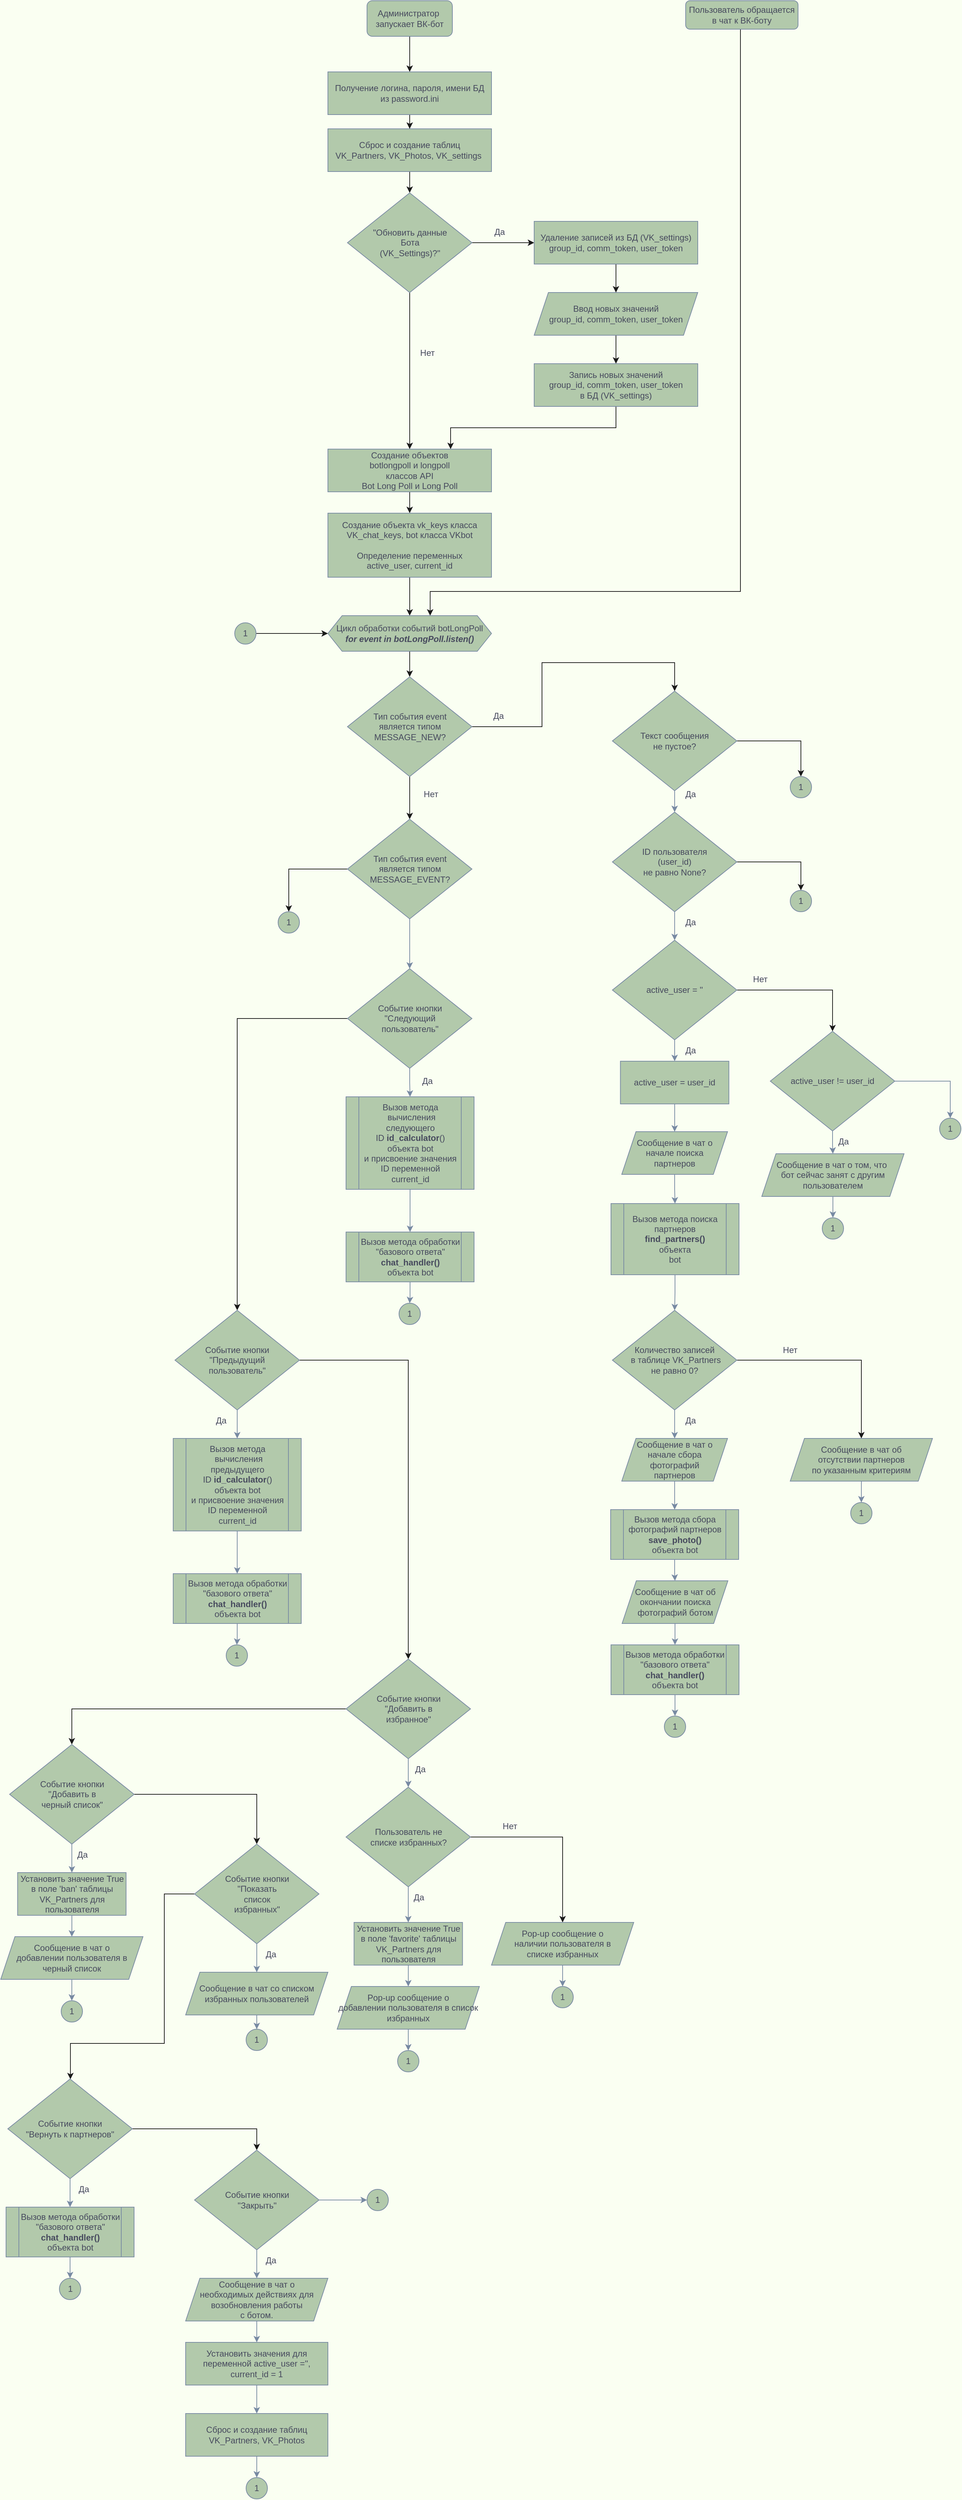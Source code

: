<mxfile version="23.1.5" type="device">
  <diagram name="Page-1" id="edf60f1a-56cd-e834-aa8a-f176f3a09ee4">
    <mxGraphModel dx="1548" dy="902" grid="1" gridSize="10" guides="1" tooltips="1" connect="1" arrows="1" fold="1" page="1" pageScale="1" pageWidth="3300" pageHeight="4681" background="#FAFFF2" math="0" shadow="0">
      <root>
        <mxCell id="0" />
        <mxCell id="1" parent="0" />
        <mxCell id="x2S73g5yesNQVRiMZv8--12" style="edgeStyle=orthogonalEdgeStyle;rounded=0;orthogonalLoop=1;jettySize=auto;html=1;entryX=0.5;entryY=0;entryDx=0;entryDy=0;labelBackgroundColor=none;strokeColor=#1A1A1A;fontColor=default;" parent="1" source="x2S73g5yesNQVRiMZv8--1" target="x2S73g5yesNQVRiMZv8--2" edge="1">
          <mxGeometry relative="1" as="geometry" />
        </mxCell>
        <mxCell id="x2S73g5yesNQVRiMZv8--1" value="Администратор&amp;nbsp;&lt;br&gt;запускает ВК-бот" style="rounded=1;whiteSpace=wrap;html=1;labelBackgroundColor=none;fillColor=#B2C9AB;strokeColor=#788AA3;fontColor=#46495D;" parent="1" vertex="1">
          <mxGeometry x="565" y="460" width="120" height="50" as="geometry" />
        </mxCell>
        <mxCell id="x2S73g5yesNQVRiMZv8--11" style="edgeStyle=orthogonalEdgeStyle;rounded=0;orthogonalLoop=1;jettySize=auto;html=1;exitX=0.5;exitY=1;exitDx=0;exitDy=0;labelBackgroundColor=none;strokeColor=#1A1A1A;fontColor=default;" parent="1" source="x2S73g5yesNQVRiMZv8--2" target="x2S73g5yesNQVRiMZv8--3" edge="1">
          <mxGeometry relative="1" as="geometry" />
        </mxCell>
        <mxCell id="x2S73g5yesNQVRiMZv8--2" value="Получение логина, пароля, имени БД&lt;br&gt;из password.ini" style="rounded=0;whiteSpace=wrap;html=1;labelBackgroundColor=none;fillColor=#B2C9AB;strokeColor=#788AA3;fontColor=#46495D;" parent="1" vertex="1">
          <mxGeometry x="510" y="560" width="230" height="60" as="geometry" />
        </mxCell>
        <mxCell id="x2S73g5yesNQVRiMZv8--10" style="edgeStyle=orthogonalEdgeStyle;rounded=0;orthogonalLoop=1;jettySize=auto;html=1;exitX=0.5;exitY=1;exitDx=0;exitDy=0;entryX=0.5;entryY=0;entryDx=0;entryDy=0;labelBackgroundColor=none;strokeColor=#1A1A1A;fontColor=default;" parent="1" source="x2S73g5yesNQVRiMZv8--3" target="x2S73g5yesNQVRiMZv8--6" edge="1">
          <mxGeometry relative="1" as="geometry" />
        </mxCell>
        <mxCell id="x2S73g5yesNQVRiMZv8--3" value="Сброс и создание таблиц &lt;br&gt;VK_Partners, VK_Photos, VK_settings&amp;nbsp;" style="rounded=0;whiteSpace=wrap;html=1;labelBackgroundColor=none;fillColor=#B2C9AB;strokeColor=#788AA3;fontColor=#46495D;" parent="1" vertex="1">
          <mxGeometry x="510" y="640" width="230" height="60" as="geometry" />
        </mxCell>
        <mxCell id="x2S73g5yesNQVRiMZv8--15" style="edgeStyle=orthogonalEdgeStyle;rounded=0;orthogonalLoop=1;jettySize=auto;html=1;entryX=0.5;entryY=0;entryDx=0;entryDy=0;labelBackgroundColor=none;strokeColor=#1A1A1A;fontColor=default;" parent="1" source="x2S73g5yesNQVRiMZv8--5" target="x2S73g5yesNQVRiMZv8--8" edge="1">
          <mxGeometry relative="1" as="geometry" />
        </mxCell>
        <mxCell id="x2S73g5yesNQVRiMZv8--5" value="Ввод новых значений&lt;br&gt;group_id, comm_token, user_token" style="shape=parallelogram;perimeter=parallelogramPerimeter;whiteSpace=wrap;html=1;fixedSize=1;labelBackgroundColor=none;fillColor=#B2C9AB;strokeColor=#788AA3;fontColor=#46495D;" parent="1" vertex="1">
          <mxGeometry x="800" y="870" width="230" height="60" as="geometry" />
        </mxCell>
        <mxCell id="x2S73g5yesNQVRiMZv8--9" style="edgeStyle=orthogonalEdgeStyle;rounded=0;orthogonalLoop=1;jettySize=auto;html=1;exitX=1;exitY=0.5;exitDx=0;exitDy=0;labelBackgroundColor=none;strokeColor=#1A1A1A;fontColor=default;" parent="1" source="x2S73g5yesNQVRiMZv8--6" target="x2S73g5yesNQVRiMZv8--7" edge="1">
          <mxGeometry relative="1" as="geometry" />
        </mxCell>
        <mxCell id="x2S73g5yesNQVRiMZv8--18" style="edgeStyle=orthogonalEdgeStyle;rounded=0;orthogonalLoop=1;jettySize=auto;html=1;exitX=0.5;exitY=1;exitDx=0;exitDy=0;entryX=0.5;entryY=0;entryDx=0;entryDy=0;labelBackgroundColor=none;strokeColor=#1A1A1A;fontColor=default;" parent="1" source="x2S73g5yesNQVRiMZv8--6" target="x2S73g5yesNQVRiMZv8--17" edge="1">
          <mxGeometry relative="1" as="geometry" />
        </mxCell>
        <mxCell id="x2S73g5yesNQVRiMZv8--6" value="&quot;Обновить данные &lt;br&gt;Бота&lt;br style=&quot;border-color: var(--border-color);&quot;&gt;(VK_Settings)?&quot;" style="rhombus;whiteSpace=wrap;html=1;labelBackgroundColor=none;fillColor=#B2C9AB;strokeColor=#788AA3;fontColor=#46495D;" parent="1" vertex="1">
          <mxGeometry x="537.5" y="730" width="175" height="140" as="geometry" />
        </mxCell>
        <mxCell id="x2S73g5yesNQVRiMZv8--14" value="" style="edgeStyle=orthogonalEdgeStyle;rounded=0;orthogonalLoop=1;jettySize=auto;html=1;labelBackgroundColor=none;strokeColor=#1A1A1A;fontColor=default;" parent="1" source="x2S73g5yesNQVRiMZv8--7" target="x2S73g5yesNQVRiMZv8--5" edge="1">
          <mxGeometry relative="1" as="geometry" />
        </mxCell>
        <mxCell id="x2S73g5yesNQVRiMZv8--7" value="Удаление записей из БД (VK_settings)&lt;br&gt;group_id, comm_token, user_token" style="rounded=0;whiteSpace=wrap;html=1;labelBackgroundColor=none;fillColor=#B2C9AB;strokeColor=#788AA3;fontColor=#46495D;" parent="1" vertex="1">
          <mxGeometry x="800" y="770" width="230" height="60" as="geometry" />
        </mxCell>
        <mxCell id="x2S73g5yesNQVRiMZv8--19" style="edgeStyle=orthogonalEdgeStyle;rounded=0;orthogonalLoop=1;jettySize=auto;html=1;exitX=0.5;exitY=1;exitDx=0;exitDy=0;entryX=0.75;entryY=0;entryDx=0;entryDy=0;labelBackgroundColor=none;strokeColor=#1A1A1A;fontColor=default;" parent="1" source="x2S73g5yesNQVRiMZv8--8" target="x2S73g5yesNQVRiMZv8--17" edge="1">
          <mxGeometry relative="1" as="geometry" />
        </mxCell>
        <mxCell id="x2S73g5yesNQVRiMZv8--8" value="Запись новых значений&lt;br&gt;group_id, comm_token, user_token&lt;br&gt;в БД (VK_settings)" style="rounded=0;whiteSpace=wrap;html=1;labelBackgroundColor=none;fillColor=#B2C9AB;strokeColor=#788AA3;fontColor=#46495D;" parent="1" vertex="1">
          <mxGeometry x="800" y="970" width="230" height="60" as="geometry" />
        </mxCell>
        <mxCell id="x2S73g5yesNQVRiMZv8--21" style="edgeStyle=orthogonalEdgeStyle;rounded=0;orthogonalLoop=1;jettySize=auto;html=1;exitX=0.5;exitY=1;exitDx=0;exitDy=0;labelBackgroundColor=none;strokeColor=#1A1A1A;fontColor=default;" parent="1" source="x2S73g5yesNQVRiMZv8--17" target="x2S73g5yesNQVRiMZv8--20" edge="1">
          <mxGeometry relative="1" as="geometry" />
        </mxCell>
        <mxCell id="x2S73g5yesNQVRiMZv8--17" value="Создание объектов &lt;br&gt;botlongpoll и longpoll &lt;br&gt;классов API &lt;br&gt;Bot Long Poll и Long Poll" style="rounded=0;whiteSpace=wrap;html=1;labelBackgroundColor=none;fillColor=#B2C9AB;strokeColor=#788AA3;fontColor=#46495D;" parent="1" vertex="1">
          <mxGeometry x="510" y="1090" width="230" height="60" as="geometry" />
        </mxCell>
        <mxCell id="x2S73g5yesNQVRiMZv8--27" style="edgeStyle=orthogonalEdgeStyle;rounded=0;orthogonalLoop=1;jettySize=auto;html=1;entryX=0.5;entryY=0;entryDx=0;entryDy=0;labelBackgroundColor=none;strokeColor=#1A1A1A;fontColor=default;" parent="1" source="x2S73g5yesNQVRiMZv8--20" target="x2S73g5yesNQVRiMZv8--26" edge="1">
          <mxGeometry relative="1" as="geometry" />
        </mxCell>
        <mxCell id="x2S73g5yesNQVRiMZv8--20" value="Создание объекта vk_keys класса&lt;br&gt;VK_chat_keys, bot класса VKbot&lt;br&gt;&lt;br&gt;Определение переменных &lt;br&gt;active_user, current_id" style="rounded=0;whiteSpace=wrap;html=1;labelBackgroundColor=none;fillColor=#B2C9AB;strokeColor=#788AA3;fontColor=#46495D;" parent="1" vertex="1">
          <mxGeometry x="510" y="1180" width="230" height="90" as="geometry" />
        </mxCell>
        <mxCell id="x2S73g5yesNQVRiMZv8--30" style="edgeStyle=orthogonalEdgeStyle;rounded=0;orthogonalLoop=1;jettySize=auto;html=1;entryX=0.5;entryY=0;entryDx=0;entryDy=0;labelBackgroundColor=none;strokeColor=#1A1A1A;fontColor=default;" parent="1" source="x2S73g5yesNQVRiMZv8--26" target="x2S73g5yesNQVRiMZv8--29" edge="1">
          <mxGeometry relative="1" as="geometry" />
        </mxCell>
        <mxCell id="x2S73g5yesNQVRiMZv8--26" value="Цикл обработки событий botLongPoll&lt;br&gt;&lt;b&gt;&lt;i&gt;for event in botLongPoll.listen()&lt;/i&gt;&lt;/b&gt;" style="shape=hexagon;perimeter=hexagonPerimeter2;whiteSpace=wrap;html=1;fixedSize=1;labelBackgroundColor=none;fillColor=#B2C9AB;strokeColor=#788AA3;fontColor=#46495D;" parent="1" vertex="1">
          <mxGeometry x="510" y="1324" width="230" height="50" as="geometry" />
        </mxCell>
        <mxCell id="x2S73g5yesNQVRiMZv8--32" style="edgeStyle=orthogonalEdgeStyle;rounded=0;orthogonalLoop=1;jettySize=auto;html=1;entryX=0.5;entryY=0;entryDx=0;entryDy=0;labelBackgroundColor=none;strokeColor=#1A1A1A;fontColor=default;" parent="1" source="x2S73g5yesNQVRiMZv8--29" target="x2S73g5yesNQVRiMZv8--31" edge="1">
          <mxGeometry relative="1" as="geometry" />
        </mxCell>
        <mxCell id="x2S73g5yesNQVRiMZv8--34" style="edgeStyle=orthogonalEdgeStyle;rounded=0;orthogonalLoop=1;jettySize=auto;html=1;exitX=1;exitY=0.5;exitDx=0;exitDy=0;entryX=0.5;entryY=0;entryDx=0;entryDy=0;labelBackgroundColor=none;strokeColor=#1A1A1A;fontColor=default;" parent="1" source="x2S73g5yesNQVRiMZv8--29" target="x2S73g5yesNQVRiMZv8--33" edge="1">
          <mxGeometry relative="1" as="geometry">
            <Array as="points">
              <mxPoint x="811" y="1480" />
              <mxPoint x="811" y="1390" />
              <mxPoint x="998" y="1390" />
            </Array>
          </mxGeometry>
        </mxCell>
        <mxCell id="x2S73g5yesNQVRiMZv8--29" value="Тип события event &lt;br&gt;является типом MESSAGE_NEW?" style="rhombus;whiteSpace=wrap;html=1;labelBackgroundColor=none;fillColor=#B2C9AB;strokeColor=#788AA3;fontColor=#46495D;" parent="1" vertex="1">
          <mxGeometry x="537.5" y="1410" width="175" height="140" as="geometry" />
        </mxCell>
        <mxCell id="x2S73g5yesNQVRiMZv8--119" style="edgeStyle=orthogonalEdgeStyle;rounded=0;orthogonalLoop=1;jettySize=auto;html=1;entryX=0.5;entryY=0;entryDx=0;entryDy=0;labelBackgroundColor=none;strokeColor=#1A1A1A;fontColor=default;" parent="1" source="x2S73g5yesNQVRiMZv8--31" target="x2S73g5yesNQVRiMZv8--118" edge="1">
          <mxGeometry relative="1" as="geometry" />
        </mxCell>
        <mxCell id="x2S73g5yesNQVRiMZv8--121" style="edgeStyle=orthogonalEdgeStyle;rounded=0;orthogonalLoop=1;jettySize=auto;html=1;entryX=0.5;entryY=0;entryDx=0;entryDy=0;labelBackgroundColor=none;strokeColor=#788AA3;fontColor=default;" parent="1" source="x2S73g5yesNQVRiMZv8--31" target="x2S73g5yesNQVRiMZv8--120" edge="1">
          <mxGeometry relative="1" as="geometry" />
        </mxCell>
        <mxCell id="x2S73g5yesNQVRiMZv8--31" value="Тип события event&lt;br style=&quot;border-color: var(--border-color);&quot;&gt;является типом MESSAGE_EVENT?" style="rhombus;whiteSpace=wrap;html=1;labelBackgroundColor=none;fillColor=#B2C9AB;strokeColor=#788AA3;fontColor=#46495D;" parent="1" vertex="1">
          <mxGeometry x="537.5" y="1610" width="175" height="140" as="geometry" />
        </mxCell>
        <mxCell id="x2S73g5yesNQVRiMZv8--43" value="" style="edgeStyle=orthogonalEdgeStyle;rounded=0;orthogonalLoop=1;jettySize=auto;html=1;labelBackgroundColor=none;strokeColor=#788AA3;fontColor=default;" parent="1" source="x2S73g5yesNQVRiMZv8--33" target="x2S73g5yesNQVRiMZv8--41" edge="1">
          <mxGeometry relative="1" as="geometry" />
        </mxCell>
        <mxCell id="x2S73g5yesNQVRiMZv8--114" style="edgeStyle=orthogonalEdgeStyle;rounded=0;orthogonalLoop=1;jettySize=auto;html=1;entryX=0.5;entryY=0;entryDx=0;entryDy=0;labelBackgroundColor=none;strokeColor=#1A1A1A;fontColor=default;" parent="1" source="x2S73g5yesNQVRiMZv8--33" target="x2S73g5yesNQVRiMZv8--113" edge="1">
          <mxGeometry relative="1" as="geometry" />
        </mxCell>
        <mxCell id="x2S73g5yesNQVRiMZv8--33" value="Текст сообщения &lt;br&gt;не пустое?" style="rhombus;whiteSpace=wrap;html=1;labelBackgroundColor=none;fillColor=#B2C9AB;strokeColor=#788AA3;fontColor=#46495D;" parent="1" vertex="1">
          <mxGeometry x="910" y="1430" width="175" height="140" as="geometry" />
        </mxCell>
        <mxCell id="x2S73g5yesNQVRiMZv8--37" value="Да" style="text;html=1;align=center;verticalAlign=middle;whiteSpace=wrap;rounded=0;labelBackgroundColor=none;fontColor=#46495D;" parent="1" vertex="1">
          <mxGeometry x="720" y="1450" width="60" height="30" as="geometry" />
        </mxCell>
        <mxCell id="x2S73g5yesNQVRiMZv8--38" value="Нет" style="text;html=1;align=center;verticalAlign=middle;whiteSpace=wrap;rounded=0;labelBackgroundColor=none;fontColor=#46495D;" parent="1" vertex="1">
          <mxGeometry x="625" y="1560" width="60" height="30" as="geometry" />
        </mxCell>
        <mxCell id="x2S73g5yesNQVRiMZv8--40" value="Нет" style="text;html=1;align=center;verticalAlign=middle;whiteSpace=wrap;rounded=0;labelBackgroundColor=none;fontColor=#46495D;" parent="1" vertex="1">
          <mxGeometry x="620" y="940" width="60" height="30" as="geometry" />
        </mxCell>
        <mxCell id="x2S73g5yesNQVRiMZv8--45" style="edgeStyle=orthogonalEdgeStyle;rounded=0;orthogonalLoop=1;jettySize=auto;html=1;labelBackgroundColor=none;strokeColor=#788AA3;fontColor=default;" parent="1" source="x2S73g5yesNQVRiMZv8--41" target="x2S73g5yesNQVRiMZv8--44" edge="1">
          <mxGeometry relative="1" as="geometry" />
        </mxCell>
        <mxCell id="x2S73g5yesNQVRiMZv8--115" style="edgeStyle=orthogonalEdgeStyle;rounded=0;orthogonalLoop=1;jettySize=auto;html=1;entryX=0.5;entryY=0;entryDx=0;entryDy=0;labelBackgroundColor=none;strokeColor=#1A1A1A;fontColor=default;" parent="1" source="x2S73g5yesNQVRiMZv8--41" target="x2S73g5yesNQVRiMZv8--112" edge="1">
          <mxGeometry relative="1" as="geometry" />
        </mxCell>
        <mxCell id="x2S73g5yesNQVRiMZv8--41" value="ID пользователя &lt;br&gt;(user_id)&lt;br&gt;не равно None?" style="rhombus;whiteSpace=wrap;html=1;labelBackgroundColor=none;fillColor=#B2C9AB;strokeColor=#788AA3;fontColor=#46495D;" parent="1" vertex="1">
          <mxGeometry x="910" y="1600" width="175" height="140" as="geometry" />
        </mxCell>
        <mxCell id="x2S73g5yesNQVRiMZv8--51" value="" style="edgeStyle=orthogonalEdgeStyle;rounded=0;orthogonalLoop=1;jettySize=auto;html=1;labelBackgroundColor=none;strokeColor=#788AA3;fontColor=default;" parent="1" source="x2S73g5yesNQVRiMZv8--44" target="x2S73g5yesNQVRiMZv8--50" edge="1">
          <mxGeometry relative="1" as="geometry" />
        </mxCell>
        <mxCell id="x2S73g5yesNQVRiMZv8--102" style="edgeStyle=orthogonalEdgeStyle;rounded=0;orthogonalLoop=1;jettySize=auto;html=1;entryX=0.5;entryY=0;entryDx=0;entryDy=0;labelBackgroundColor=none;strokeColor=#1A1A1A;fontColor=default;" parent="1" source="x2S73g5yesNQVRiMZv8--44" target="x2S73g5yesNQVRiMZv8--100" edge="1">
          <mxGeometry relative="1" as="geometry" />
        </mxCell>
        <mxCell id="x2S73g5yesNQVRiMZv8--44" value="active_user = &#39;&#39;" style="rhombus;whiteSpace=wrap;html=1;labelBackgroundColor=none;fillColor=#B2C9AB;strokeColor=#788AA3;fontColor=#46495D;" parent="1" vertex="1">
          <mxGeometry x="910" y="1780" width="175" height="140" as="geometry" />
        </mxCell>
        <mxCell id="x2S73g5yesNQVRiMZv8--46" value="Да" style="text;html=1;align=center;verticalAlign=middle;whiteSpace=wrap;rounded=0;labelBackgroundColor=none;fontColor=#46495D;" parent="1" vertex="1">
          <mxGeometry x="990" y="1560" width="60" height="30" as="geometry" />
        </mxCell>
        <mxCell id="x2S73g5yesNQVRiMZv8--47" value="Да" style="text;html=1;align=center;verticalAlign=middle;whiteSpace=wrap;rounded=0;labelBackgroundColor=none;fontColor=#46495D;" parent="1" vertex="1">
          <mxGeometry x="990" y="1740" width="60" height="30" as="geometry" />
        </mxCell>
        <mxCell id="x2S73g5yesNQVRiMZv8--106" style="edgeStyle=orthogonalEdgeStyle;rounded=0;orthogonalLoop=1;jettySize=auto;html=1;entryX=0.5;entryY=0;entryDx=0;entryDy=0;labelBackgroundColor=none;strokeColor=#788AA3;fontColor=default;" parent="1" source="x2S73g5yesNQVRiMZv8--50" target="x2S73g5yesNQVRiMZv8--52" edge="1">
          <mxGeometry relative="1" as="geometry" />
        </mxCell>
        <mxCell id="x2S73g5yesNQVRiMZv8--50" value="active_user = user_id" style="whiteSpace=wrap;html=1;labelBackgroundColor=none;fillColor=#B2C9AB;strokeColor=#788AA3;fontColor=#46495D;" parent="1" vertex="1">
          <mxGeometry x="921.25" y="1950" width="152.5" height="60" as="geometry" />
        </mxCell>
        <mxCell id="x2S73g5yesNQVRiMZv8--55" style="edgeStyle=orthogonalEdgeStyle;rounded=0;orthogonalLoop=1;jettySize=auto;html=1;exitX=0.5;exitY=1;exitDx=0;exitDy=0;entryX=0.5;entryY=0;entryDx=0;entryDy=0;labelBackgroundColor=none;strokeColor=#788AA3;fontColor=default;" parent="1" source="x2S73g5yesNQVRiMZv8--52" target="x2S73g5yesNQVRiMZv8--56" edge="1">
          <mxGeometry relative="1" as="geometry">
            <mxPoint x="997.6" y="2150" as="targetPoint" />
          </mxGeometry>
        </mxCell>
        <mxCell id="x2S73g5yesNQVRiMZv8--52" value="Сообщение в чат о начале поиска &lt;br&gt;партнеров" style="shape=parallelogram;perimeter=parallelogramPerimeter;whiteSpace=wrap;html=1;fixedSize=1;labelBackgroundColor=none;fillColor=#B2C9AB;strokeColor=#788AA3;fontColor=#46495D;" parent="1" vertex="1">
          <mxGeometry x="923.13" y="2049" width="148.75" height="60" as="geometry" />
        </mxCell>
        <mxCell id="x2S73g5yesNQVRiMZv8--58" style="edgeStyle=orthogonalEdgeStyle;rounded=0;orthogonalLoop=1;jettySize=auto;html=1;exitX=0.5;exitY=1;exitDx=0;exitDy=0;entryX=0.5;entryY=0;entryDx=0;entryDy=0;labelBackgroundColor=none;strokeColor=#788AA3;fontColor=default;" parent="1" source="x2S73g5yesNQVRiMZv8--56" target="x2S73g5yesNQVRiMZv8--57" edge="1">
          <mxGeometry relative="1" as="geometry" />
        </mxCell>
        <mxCell id="x2S73g5yesNQVRiMZv8--56" value="Вызов метода поиска партнеров &lt;br&gt;&lt;b&gt;find_partners()&lt;br&gt;&lt;/b&gt;объекта &lt;br&gt;bot" style="shape=process;whiteSpace=wrap;html=1;backgroundOutline=1;labelBackgroundColor=none;fillColor=#B2C9AB;strokeColor=#788AA3;fontColor=#46495D;" parent="1" vertex="1">
          <mxGeometry x="908" y="2150" width="180" height="100" as="geometry" />
        </mxCell>
        <mxCell id="x2S73g5yesNQVRiMZv8--104" style="edgeStyle=orthogonalEdgeStyle;rounded=0;orthogonalLoop=1;jettySize=auto;html=1;entryX=0.5;entryY=0;entryDx=0;entryDy=0;labelBackgroundColor=none;strokeColor=#1A1A1A;fontColor=default;" parent="1" source="x2S73g5yesNQVRiMZv8--57" target="x2S73g5yesNQVRiMZv8--72" edge="1">
          <mxGeometry relative="1" as="geometry" />
        </mxCell>
        <mxCell id="x2S73g5yesNQVRiMZv8--105" style="edgeStyle=orthogonalEdgeStyle;rounded=0;orthogonalLoop=1;jettySize=auto;html=1;entryX=0.5;entryY=0;entryDx=0;entryDy=0;labelBackgroundColor=none;strokeColor=#788AA3;fontColor=default;" parent="1" source="x2S73g5yesNQVRiMZv8--57" target="x2S73g5yesNQVRiMZv8--61" edge="1">
          <mxGeometry relative="1" as="geometry" />
        </mxCell>
        <mxCell id="x2S73g5yesNQVRiMZv8--57" value="Количество записей&lt;br&gt;&amp;nbsp;в таблице VK_Partners &lt;br&gt;не равно 0?" style="rhombus;whiteSpace=wrap;html=1;labelBackgroundColor=none;fillColor=#B2C9AB;strokeColor=#788AA3;fontColor=#46495D;" parent="1" vertex="1">
          <mxGeometry x="910" y="2300" width="175" height="140" as="geometry" />
        </mxCell>
        <mxCell id="x2S73g5yesNQVRiMZv8--60" style="edgeStyle=orthogonalEdgeStyle;rounded=0;orthogonalLoop=1;jettySize=auto;html=1;labelBackgroundColor=none;strokeColor=#1A1A1A;fontColor=default;" parent="1" source="x2S73g5yesNQVRiMZv8--59" target="x2S73g5yesNQVRiMZv8--26" edge="1">
          <mxGeometry relative="1" as="geometry" />
        </mxCell>
        <mxCell id="x2S73g5yesNQVRiMZv8--59" value="1" style="ellipse;whiteSpace=wrap;html=1;aspect=fixed;labelBackgroundColor=none;fillColor=#B2C9AB;strokeColor=#788AA3;fontColor=#46495D;" parent="1" vertex="1">
          <mxGeometry x="379" y="1334" width="30" height="30" as="geometry" />
        </mxCell>
        <mxCell id="x2S73g5yesNQVRiMZv8--64" style="edgeStyle=orthogonalEdgeStyle;rounded=0;orthogonalLoop=1;jettySize=auto;html=1;exitX=0.5;exitY=1;exitDx=0;exitDy=0;entryX=0.5;entryY=0;entryDx=0;entryDy=0;labelBackgroundColor=none;strokeColor=#788AA3;fontColor=default;" parent="1" source="x2S73g5yesNQVRiMZv8--61" target="x2S73g5yesNQVRiMZv8--63" edge="1">
          <mxGeometry relative="1" as="geometry" />
        </mxCell>
        <mxCell id="x2S73g5yesNQVRiMZv8--61" value="Сообщение в чат о начале сбора фотографий &lt;br&gt;партнеров" style="shape=parallelogram;perimeter=parallelogramPerimeter;whiteSpace=wrap;html=1;fixedSize=1;labelBackgroundColor=none;fillColor=#B2C9AB;strokeColor=#788AA3;fontColor=#46495D;" parent="1" vertex="1">
          <mxGeometry x="923.13" y="2480" width="148.75" height="60" as="geometry" />
        </mxCell>
        <mxCell id="x2S73g5yesNQVRiMZv8--107" style="edgeStyle=orthogonalEdgeStyle;rounded=0;orthogonalLoop=1;jettySize=auto;html=1;labelBackgroundColor=none;strokeColor=#788AA3;fontColor=default;" parent="1" source="x2S73g5yesNQVRiMZv8--63" target="x2S73g5yesNQVRiMZv8--65" edge="1">
          <mxGeometry relative="1" as="geometry" />
        </mxCell>
        <mxCell id="x2S73g5yesNQVRiMZv8--63" value="Вызов метода сбора фотографий партнеров&lt;br&gt;&lt;b&gt;save_photo()&lt;br&gt;&lt;/b&gt;объекта bot" style="shape=process;whiteSpace=wrap;html=1;backgroundOutline=1;labelBackgroundColor=none;fillColor=#B2C9AB;strokeColor=#788AA3;fontColor=#46495D;" parent="1" vertex="1">
          <mxGeometry x="907.5" y="2580" width="180" height="70" as="geometry" />
        </mxCell>
        <mxCell id="x2S73g5yesNQVRiMZv8--70" style="edgeStyle=orthogonalEdgeStyle;rounded=0;orthogonalLoop=1;jettySize=auto;html=1;entryX=0.5;entryY=0;entryDx=0;entryDy=0;labelBackgroundColor=none;strokeColor=#788AA3;fontColor=default;" parent="1" source="x2S73g5yesNQVRiMZv8--65" target="x2S73g5yesNQVRiMZv8--69" edge="1">
          <mxGeometry relative="1" as="geometry" />
        </mxCell>
        <mxCell id="x2S73g5yesNQVRiMZv8--65" value="Сообщение в чат об окончании поиска фотографий ботом" style="shape=parallelogram;perimeter=parallelogramPerimeter;whiteSpace=wrap;html=1;fixedSize=1;labelBackgroundColor=none;fillColor=#B2C9AB;strokeColor=#788AA3;fontColor=#46495D;" parent="1" vertex="1">
          <mxGeometry x="923.62" y="2680" width="148.75" height="60" as="geometry" />
        </mxCell>
        <mxCell id="x2S73g5yesNQVRiMZv8--117" style="edgeStyle=orthogonalEdgeStyle;rounded=0;orthogonalLoop=1;jettySize=auto;html=1;labelBackgroundColor=none;strokeColor=#788AA3;fontColor=default;" parent="1" source="x2S73g5yesNQVRiMZv8--69" target="x2S73g5yesNQVRiMZv8--116" edge="1">
          <mxGeometry relative="1" as="geometry" />
        </mxCell>
        <mxCell id="x2S73g5yesNQVRiMZv8--69" value="Вызов метода обработки &quot;базового ответа&quot; &lt;b&gt;chat_handler()&lt;br&gt;&lt;/b&gt;объекта bot" style="shape=process;whiteSpace=wrap;html=1;backgroundOutline=1;labelBackgroundColor=none;fillColor=#B2C9AB;strokeColor=#788AA3;fontColor=#46495D;" parent="1" vertex="1">
          <mxGeometry x="908" y="2770" width="180" height="70" as="geometry" />
        </mxCell>
        <mxCell id="x2S73g5yesNQVRiMZv8--92" style="edgeStyle=orthogonalEdgeStyle;rounded=0;orthogonalLoop=1;jettySize=auto;html=1;entryX=0.5;entryY=0;entryDx=0;entryDy=0;labelBackgroundColor=none;strokeColor=#788AA3;fontColor=default;" parent="1" source="x2S73g5yesNQVRiMZv8--72" target="x2S73g5yesNQVRiMZv8--85" edge="1">
          <mxGeometry relative="1" as="geometry" />
        </mxCell>
        <mxCell id="x2S73g5yesNQVRiMZv8--72" value="Сообщение в чат об &lt;br&gt;отсутствии партнеров &lt;br&gt;по указанным критериям" style="shape=parallelogram;perimeter=parallelogramPerimeter;whiteSpace=wrap;html=1;fixedSize=1;labelBackgroundColor=none;fillColor=#B2C9AB;strokeColor=#788AA3;fontColor=#46495D;" parent="1" vertex="1">
          <mxGeometry x="1160" y="2480" width="200" height="60" as="geometry" />
        </mxCell>
        <mxCell id="x2S73g5yesNQVRiMZv8--82" value="Да" style="text;html=1;align=center;verticalAlign=middle;whiteSpace=wrap;rounded=0;labelBackgroundColor=none;fontColor=#46495D;" parent="1" vertex="1">
          <mxGeometry x="990" y="1920" width="60" height="30" as="geometry" />
        </mxCell>
        <mxCell id="x2S73g5yesNQVRiMZv8--83" value="Да" style="text;html=1;align=center;verticalAlign=middle;whiteSpace=wrap;rounded=0;labelBackgroundColor=none;fontColor=#46495D;" parent="1" vertex="1">
          <mxGeometry x="990" y="2440" width="60" height="30" as="geometry" />
        </mxCell>
        <mxCell id="x2S73g5yesNQVRiMZv8--84" value="Нет" style="text;html=1;align=center;verticalAlign=middle;whiteSpace=wrap;rounded=0;labelBackgroundColor=none;fontColor=#46495D;" parent="1" vertex="1">
          <mxGeometry x="1130" y="2341" width="60" height="30" as="geometry" />
        </mxCell>
        <mxCell id="x2S73g5yesNQVRiMZv8--85" value="1" style="ellipse;whiteSpace=wrap;html=1;aspect=fixed;labelBackgroundColor=none;fillColor=#B2C9AB;strokeColor=#788AA3;fontColor=#46495D;" parent="1" vertex="1">
          <mxGeometry x="1245" y="2570" width="30" height="30" as="geometry" />
        </mxCell>
        <mxCell id="x2S73g5yesNQVRiMZv8--93" style="edgeStyle=orthogonalEdgeStyle;rounded=0;orthogonalLoop=1;jettySize=auto;html=1;entryX=0.5;entryY=0;entryDx=0;entryDy=0;labelBackgroundColor=none;strokeColor=#788AA3;fontColor=default;" parent="1" source="x2S73g5yesNQVRiMZv8--94" target="x2S73g5yesNQVRiMZv8--97" edge="1">
          <mxGeometry relative="1" as="geometry" />
        </mxCell>
        <mxCell id="x2S73g5yesNQVRiMZv8--94" value="Сообщение в чат о том, что&amp;nbsp;&lt;br&gt;бот сейчас занят с другим&lt;br&gt;пользователем" style="shape=parallelogram;perimeter=parallelogramPerimeter;whiteSpace=wrap;html=1;fixedSize=1;labelBackgroundColor=none;fillColor=#B2C9AB;strokeColor=#788AA3;fontColor=#46495D;" parent="1" vertex="1">
          <mxGeometry x="1120" y="2080" width="200" height="60" as="geometry" />
        </mxCell>
        <mxCell id="x2S73g5yesNQVRiMZv8--97" value="1" style="ellipse;whiteSpace=wrap;html=1;aspect=fixed;labelBackgroundColor=none;fillColor=#B2C9AB;strokeColor=#788AA3;fontColor=#46495D;" parent="1" vertex="1">
          <mxGeometry x="1205" y="2170" width="30" height="30" as="geometry" />
        </mxCell>
        <mxCell id="x2S73g5yesNQVRiMZv8--99" value="Нет" style="text;html=1;align=center;verticalAlign=middle;whiteSpace=wrap;rounded=0;labelBackgroundColor=none;fontColor=#46495D;" parent="1" vertex="1">
          <mxGeometry x="1088" y="1820" width="60" height="30" as="geometry" />
        </mxCell>
        <mxCell id="x2S73g5yesNQVRiMZv8--103" style="edgeStyle=orthogonalEdgeStyle;rounded=0;orthogonalLoop=1;jettySize=auto;html=1;entryX=0.5;entryY=0;entryDx=0;entryDy=0;labelBackgroundColor=none;strokeColor=#788AA3;fontColor=default;" parent="1" source="x2S73g5yesNQVRiMZv8--100" target="x2S73g5yesNQVRiMZv8--94" edge="1">
          <mxGeometry relative="1" as="geometry" />
        </mxCell>
        <mxCell id="x2S73g5yesNQVRiMZv8--109" style="edgeStyle=orthogonalEdgeStyle;rounded=0;orthogonalLoop=1;jettySize=auto;html=1;entryX=0.5;entryY=0;entryDx=0;entryDy=0;labelBackgroundColor=none;strokeColor=#788AA3;fontColor=default;" parent="1" source="x2S73g5yesNQVRiMZv8--100" target="x2S73g5yesNQVRiMZv8--108" edge="1">
          <mxGeometry relative="1" as="geometry" />
        </mxCell>
        <mxCell id="x2S73g5yesNQVRiMZv8--100" value="active_user != user_id" style="rhombus;whiteSpace=wrap;html=1;labelBackgroundColor=none;fillColor=#B2C9AB;strokeColor=#788AA3;fontColor=#46495D;" parent="1" vertex="1">
          <mxGeometry x="1132" y="1908" width="175" height="140" as="geometry" />
        </mxCell>
        <mxCell id="x2S73g5yesNQVRiMZv8--108" value="1" style="ellipse;whiteSpace=wrap;html=1;aspect=fixed;labelBackgroundColor=none;fillColor=#B2C9AB;strokeColor=#788AA3;fontColor=#46495D;" parent="1" vertex="1">
          <mxGeometry x="1370" y="2030" width="30" height="30" as="geometry" />
        </mxCell>
        <mxCell id="x2S73g5yesNQVRiMZv8--111" value="Да" style="text;html=1;align=center;verticalAlign=middle;whiteSpace=wrap;rounded=0;labelBackgroundColor=none;fontColor=#46495D;" parent="1" vertex="1">
          <mxGeometry x="1205" y="2048" width="60" height="30" as="geometry" />
        </mxCell>
        <mxCell id="x2S73g5yesNQVRiMZv8--112" value="1" style="ellipse;whiteSpace=wrap;html=1;aspect=fixed;labelBackgroundColor=none;fillColor=#B2C9AB;strokeColor=#788AA3;fontColor=#46495D;" parent="1" vertex="1">
          <mxGeometry x="1160" y="1710" width="30" height="30" as="geometry" />
        </mxCell>
        <mxCell id="x2S73g5yesNQVRiMZv8--113" value="1" style="ellipse;whiteSpace=wrap;html=1;aspect=fixed;labelBackgroundColor=none;fillColor=#B2C9AB;strokeColor=#788AA3;fontColor=#46495D;" parent="1" vertex="1">
          <mxGeometry x="1160" y="1550" width="30" height="30" as="geometry" />
        </mxCell>
        <mxCell id="x2S73g5yesNQVRiMZv8--116" value="1" style="ellipse;whiteSpace=wrap;html=1;aspect=fixed;labelBackgroundColor=none;fillColor=#B2C9AB;strokeColor=#788AA3;fontColor=#46495D;" parent="1" vertex="1">
          <mxGeometry x="983" y="2870" width="30" height="30" as="geometry" />
        </mxCell>
        <mxCell id="x2S73g5yesNQVRiMZv8--118" value="1" style="ellipse;whiteSpace=wrap;html=1;aspect=fixed;labelBackgroundColor=none;fillColor=#B2C9AB;strokeColor=#788AA3;fontColor=#46495D;" parent="1" vertex="1">
          <mxGeometry x="440" y="1740" width="30" height="30" as="geometry" />
        </mxCell>
        <mxCell id="x2S73g5yesNQVRiMZv8--123" style="edgeStyle=orthogonalEdgeStyle;rounded=0;orthogonalLoop=1;jettySize=auto;html=1;entryX=0.5;entryY=0;entryDx=0;entryDy=0;labelBackgroundColor=none;strokeColor=#788AA3;fontColor=default;" parent="1" source="x2S73g5yesNQVRiMZv8--120" target="x2S73g5yesNQVRiMZv8--122" edge="1">
          <mxGeometry relative="1" as="geometry" />
        </mxCell>
        <mxCell id="x2S73g5yesNQVRiMZv8--129" style="edgeStyle=orthogonalEdgeStyle;rounded=0;orthogonalLoop=1;jettySize=auto;html=1;entryX=0.5;entryY=0;entryDx=0;entryDy=0;labelBackgroundColor=none;strokeColor=#1A1A1A;fontColor=default;" parent="1" source="x2S73g5yesNQVRiMZv8--120" target="x2S73g5yesNQVRiMZv8--128" edge="1">
          <mxGeometry relative="1" as="geometry" />
        </mxCell>
        <mxCell id="x2S73g5yesNQVRiMZv8--120" value="Событие кнопки &lt;br&gt;&quot;Следующий &lt;br&gt;пользователь&quot;" style="rhombus;whiteSpace=wrap;html=1;labelBackgroundColor=none;fillColor=#B2C9AB;strokeColor=#788AA3;fontColor=#46495D;" parent="1" vertex="1">
          <mxGeometry x="537.5" y="1820" width="175" height="140" as="geometry" />
        </mxCell>
        <mxCell id="x2S73g5yesNQVRiMZv8--125" style="edgeStyle=orthogonalEdgeStyle;rounded=0;orthogonalLoop=1;jettySize=auto;html=1;entryX=0.5;entryY=0;entryDx=0;entryDy=0;labelBackgroundColor=none;strokeColor=#788AA3;fontColor=default;" parent="1" source="x2S73g5yesNQVRiMZv8--122" target="x2S73g5yesNQVRiMZv8--124" edge="1">
          <mxGeometry relative="1" as="geometry" />
        </mxCell>
        <mxCell id="x2S73g5yesNQVRiMZv8--122" value="Вызов метода&lt;br&gt;&amp;nbsp;вычисления следующего ID&amp;nbsp;&lt;b style=&quot;border-color: var(--border-color);&quot;&gt;id_calculator&lt;/b&gt;()&lt;b style=&quot;border-color: var(--border-color);&quot;&gt;&lt;br style=&quot;border-color: var(--border-color);&quot;&gt;&lt;/b&gt;объекта bot&lt;br&gt;и присвоение значения ID переменной &lt;br&gt;current_id" style="shape=process;whiteSpace=wrap;html=1;backgroundOutline=1;labelBackgroundColor=none;fillColor=#B2C9AB;strokeColor=#788AA3;fontColor=#46495D;" parent="1" vertex="1">
          <mxGeometry x="535.5" y="2000" width="180" height="130" as="geometry" />
        </mxCell>
        <mxCell id="x2S73g5yesNQVRiMZv8--127" style="edgeStyle=orthogonalEdgeStyle;rounded=0;orthogonalLoop=1;jettySize=auto;html=1;entryX=0.5;entryY=0;entryDx=0;entryDy=0;labelBackgroundColor=none;strokeColor=#788AA3;fontColor=default;" parent="1" source="x2S73g5yesNQVRiMZv8--124" target="x2S73g5yesNQVRiMZv8--126" edge="1">
          <mxGeometry relative="1" as="geometry" />
        </mxCell>
        <mxCell id="x2S73g5yesNQVRiMZv8--124" value="Вызов метода обработки &quot;базового ответа&quot; &lt;b&gt;chat_handler()&lt;br&gt;&lt;/b&gt;объекта bot" style="shape=process;whiteSpace=wrap;html=1;backgroundOutline=1;labelBackgroundColor=none;fillColor=#B2C9AB;strokeColor=#788AA3;fontColor=#46495D;" parent="1" vertex="1">
          <mxGeometry x="535.5" y="2190" width="180" height="70" as="geometry" />
        </mxCell>
        <mxCell id="x2S73g5yesNQVRiMZv8--126" value="1" style="ellipse;whiteSpace=wrap;html=1;aspect=fixed;labelBackgroundColor=none;fillColor=#B2C9AB;strokeColor=#788AA3;fontColor=#46495D;" parent="1" vertex="1">
          <mxGeometry x="610" y="2290" width="30" height="30" as="geometry" />
        </mxCell>
        <mxCell id="x2S73g5yesNQVRiMZv8--137" style="edgeStyle=orthogonalEdgeStyle;rounded=0;orthogonalLoop=1;jettySize=auto;html=1;labelBackgroundColor=none;strokeColor=#788AA3;fontColor=default;" parent="1" source="x2S73g5yesNQVRiMZv8--128" target="x2S73g5yesNQVRiMZv8--133" edge="1">
          <mxGeometry relative="1" as="geometry" />
        </mxCell>
        <mxCell id="x2S73g5yesNQVRiMZv8--140" style="edgeStyle=orthogonalEdgeStyle;rounded=0;orthogonalLoop=1;jettySize=auto;html=1;entryX=0.5;entryY=0;entryDx=0;entryDy=0;labelBackgroundColor=none;strokeColor=#1A1A1A;fontColor=default;" parent="1" source="x2S73g5yesNQVRiMZv8--128" target="x2S73g5yesNQVRiMZv8--139" edge="1">
          <mxGeometry relative="1" as="geometry" />
        </mxCell>
        <mxCell id="x2S73g5yesNQVRiMZv8--128" value="Событие кнопки &lt;br&gt;&quot;Предыдущий&lt;br&gt;пользователь&quot;" style="rhombus;whiteSpace=wrap;html=1;labelBackgroundColor=none;fillColor=#B2C9AB;strokeColor=#788AA3;fontColor=#46495D;" parent="1" vertex="1">
          <mxGeometry x="295" y="2300" width="175" height="140" as="geometry" />
        </mxCell>
        <mxCell id="x2S73g5yesNQVRiMZv8--130" value="Да" style="text;html=1;align=center;verticalAlign=middle;whiteSpace=wrap;rounded=0;labelBackgroundColor=none;fontColor=#46495D;" parent="1" vertex="1">
          <mxGeometry x="620" y="1963" width="60" height="30" as="geometry" />
        </mxCell>
        <mxCell id="x2S73g5yesNQVRiMZv8--132" style="edgeStyle=orthogonalEdgeStyle;rounded=0;orthogonalLoop=1;jettySize=auto;html=1;entryX=0.5;entryY=0;entryDx=0;entryDy=0;labelBackgroundColor=none;strokeColor=#788AA3;fontColor=default;" parent="1" source="x2S73g5yesNQVRiMZv8--133" target="x2S73g5yesNQVRiMZv8--135" edge="1">
          <mxGeometry relative="1" as="geometry" />
        </mxCell>
        <mxCell id="x2S73g5yesNQVRiMZv8--133" value="Вызов метода&lt;br&gt;&amp;nbsp;вычисления предыдущего ID&amp;nbsp;&lt;b style=&quot;border-color: var(--border-color);&quot;&gt;id_calculator&lt;/b&gt;()&lt;b style=&quot;border-color: var(--border-color);&quot;&gt;&lt;br style=&quot;border-color: var(--border-color);&quot;&gt;&lt;/b&gt;объекта bot&lt;br&gt;и присвоение значения ID переменной &lt;br&gt;current_id" style="shape=process;whiteSpace=wrap;html=1;backgroundOutline=1;labelBackgroundColor=none;fillColor=#B2C9AB;strokeColor=#788AA3;fontColor=#46495D;" parent="1" vertex="1">
          <mxGeometry x="292.5" y="2480" width="180" height="130" as="geometry" />
        </mxCell>
        <mxCell id="x2S73g5yesNQVRiMZv8--134" style="edgeStyle=orthogonalEdgeStyle;rounded=0;orthogonalLoop=1;jettySize=auto;html=1;entryX=0.5;entryY=0;entryDx=0;entryDy=0;labelBackgroundColor=none;strokeColor=#788AA3;fontColor=default;" parent="1" source="x2S73g5yesNQVRiMZv8--135" target="x2S73g5yesNQVRiMZv8--136" edge="1">
          <mxGeometry relative="1" as="geometry" />
        </mxCell>
        <mxCell id="x2S73g5yesNQVRiMZv8--135" value="Вызов метода обработки &quot;базового ответа&quot; &lt;b&gt;chat_handler()&lt;br&gt;&lt;/b&gt;объекта bot" style="shape=process;whiteSpace=wrap;html=1;backgroundOutline=1;labelBackgroundColor=none;fillColor=#B2C9AB;strokeColor=#788AA3;fontColor=#46495D;" parent="1" vertex="1">
          <mxGeometry x="292.5" y="2670" width="180" height="70" as="geometry" />
        </mxCell>
        <mxCell id="x2S73g5yesNQVRiMZv8--136" value="1" style="ellipse;whiteSpace=wrap;html=1;aspect=fixed;labelBackgroundColor=none;fillColor=#B2C9AB;strokeColor=#788AA3;fontColor=#46495D;" parent="1" vertex="1">
          <mxGeometry x="367" y="2770" width="30" height="30" as="geometry" />
        </mxCell>
        <mxCell id="x2S73g5yesNQVRiMZv8--138" value="Да" style="text;html=1;align=center;verticalAlign=middle;whiteSpace=wrap;rounded=0;labelBackgroundColor=none;fontColor=#46495D;" parent="1" vertex="1">
          <mxGeometry x="330" y="2440" width="60" height="30" as="geometry" />
        </mxCell>
        <mxCell id="x2S73g5yesNQVRiMZv8--155" style="edgeStyle=orthogonalEdgeStyle;rounded=0;orthogonalLoop=1;jettySize=auto;html=1;entryX=0.5;entryY=0;entryDx=0;entryDy=0;labelBackgroundColor=none;strokeColor=#788AA3;fontColor=default;" parent="1" source="x2S73g5yesNQVRiMZv8--139" target="x2S73g5yesNQVRiMZv8--153" edge="1">
          <mxGeometry relative="1" as="geometry" />
        </mxCell>
        <mxCell id="x2S73g5yesNQVRiMZv8--170" style="edgeStyle=orthogonalEdgeStyle;rounded=0;orthogonalLoop=1;jettySize=auto;html=1;entryX=0.5;entryY=0;entryDx=0;entryDy=0;labelBackgroundColor=none;strokeColor=#1A1A1A;fontColor=default;" parent="1" source="x2S73g5yesNQVRiMZv8--139" target="x2S73g5yesNQVRiMZv8--169" edge="1">
          <mxGeometry relative="1" as="geometry" />
        </mxCell>
        <mxCell id="x2S73g5yesNQVRiMZv8--139" value="Событие кнопки &lt;br&gt;&quot;Добавить в &lt;br&gt;избранное&quot;" style="rhombus;whiteSpace=wrap;html=1;labelBackgroundColor=none;fillColor=#B2C9AB;strokeColor=#788AA3;fontColor=#46495D;" parent="1" vertex="1">
          <mxGeometry x="535.5" y="2790" width="175" height="140" as="geometry" />
        </mxCell>
        <mxCell id="x2S73g5yesNQVRiMZv8--151" value="Да" style="text;html=1;align=center;verticalAlign=middle;whiteSpace=wrap;rounded=0;labelBackgroundColor=none;fontColor=#46495D;" parent="1" vertex="1">
          <mxGeometry x="610" y="2930" width="60" height="30" as="geometry" />
        </mxCell>
        <mxCell id="x2S73g5yesNQVRiMZv8--157" style="edgeStyle=orthogonalEdgeStyle;rounded=0;orthogonalLoop=1;jettySize=auto;html=1;entryX=0.5;entryY=0;entryDx=0;entryDy=0;labelBackgroundColor=none;strokeColor=#788AA3;fontColor=default;" parent="1" source="x2S73g5yesNQVRiMZv8--153" target="x2S73g5yesNQVRiMZv8--158" edge="1">
          <mxGeometry relative="1" as="geometry">
            <mxPoint x="623" y="3160" as="targetPoint" />
          </mxGeometry>
        </mxCell>
        <mxCell id="x2S73g5yesNQVRiMZv8--168" style="edgeStyle=orthogonalEdgeStyle;rounded=0;orthogonalLoop=1;jettySize=auto;html=1;entryX=0.5;entryY=0;entryDx=0;entryDy=0;labelBackgroundColor=none;strokeColor=#1A1A1A;fontColor=default;" parent="1" source="x2S73g5yesNQVRiMZv8--153" target="x2S73g5yesNQVRiMZv8--165" edge="1">
          <mxGeometry relative="1" as="geometry" />
        </mxCell>
        <mxCell id="x2S73g5yesNQVRiMZv8--153" value="Пользователь не &lt;br&gt;списке избранных?" style="rhombus;whiteSpace=wrap;html=1;labelBackgroundColor=none;fillColor=#B2C9AB;strokeColor=#788AA3;fontColor=#46495D;" parent="1" vertex="1">
          <mxGeometry x="535.5" y="2970" width="175" height="140" as="geometry" />
        </mxCell>
        <mxCell id="x2S73g5yesNQVRiMZv8--162" style="edgeStyle=orthogonalEdgeStyle;rounded=0;orthogonalLoop=1;jettySize=auto;html=1;labelBackgroundColor=none;strokeColor=#788AA3;fontColor=default;" parent="1" source="x2S73g5yesNQVRiMZv8--158" target="x2S73g5yesNQVRiMZv8--160" edge="1">
          <mxGeometry relative="1" as="geometry" />
        </mxCell>
        <mxCell id="x2S73g5yesNQVRiMZv8--158" value="Установить значение True в поле &#39;favorite&#39; таблицы VK_Partners для пользователя" style="whiteSpace=wrap;html=1;labelBackgroundColor=none;fillColor=#B2C9AB;strokeColor=#788AA3;fontColor=#46495D;" parent="1" vertex="1">
          <mxGeometry x="546.75" y="3160" width="152.5" height="60" as="geometry" />
        </mxCell>
        <mxCell id="x2S73g5yesNQVRiMZv8--159" style="edgeStyle=orthogonalEdgeStyle;rounded=0;orthogonalLoop=1;jettySize=auto;html=1;entryX=0.5;entryY=0;entryDx=0;entryDy=0;labelBackgroundColor=none;strokeColor=#788AA3;fontColor=default;" parent="1" source="x2S73g5yesNQVRiMZv8--160" target="x2S73g5yesNQVRiMZv8--161" edge="1">
          <mxGeometry relative="1" as="geometry" />
        </mxCell>
        <mxCell id="x2S73g5yesNQVRiMZv8--160" value="Pop-up сообщение о &lt;br&gt;добавлении пользователя в список избранных" style="shape=parallelogram;perimeter=parallelogramPerimeter;whiteSpace=wrap;html=1;fixedSize=1;labelBackgroundColor=none;fillColor=#B2C9AB;strokeColor=#788AA3;fontColor=#46495D;" parent="1" vertex="1">
          <mxGeometry x="523" y="3250" width="200" height="60" as="geometry" />
        </mxCell>
        <mxCell id="x2S73g5yesNQVRiMZv8--161" value="1" style="ellipse;whiteSpace=wrap;html=1;aspect=fixed;labelBackgroundColor=none;fillColor=#B2C9AB;strokeColor=#788AA3;fontColor=#46495D;" parent="1" vertex="1">
          <mxGeometry x="608" y="3340" width="30" height="30" as="geometry" />
        </mxCell>
        <mxCell id="x2S73g5yesNQVRiMZv8--164" style="edgeStyle=orthogonalEdgeStyle;rounded=0;orthogonalLoop=1;jettySize=auto;html=1;entryX=0.5;entryY=0;entryDx=0;entryDy=0;labelBackgroundColor=none;strokeColor=#788AA3;fontColor=default;" parent="1" source="x2S73g5yesNQVRiMZv8--165" target="x2S73g5yesNQVRiMZv8--166" edge="1">
          <mxGeometry relative="1" as="geometry" />
        </mxCell>
        <mxCell id="x2S73g5yesNQVRiMZv8--165" value="Pop-up сообщение о &lt;br&gt;наличии пользователя в &lt;br&gt;списке избранных" style="shape=parallelogram;perimeter=parallelogramPerimeter;whiteSpace=wrap;html=1;fixedSize=1;labelBackgroundColor=none;fillColor=#B2C9AB;strokeColor=#788AA3;fontColor=#46495D;" parent="1" vertex="1">
          <mxGeometry x="740" y="3160" width="200" height="60" as="geometry" />
        </mxCell>
        <mxCell id="x2S73g5yesNQVRiMZv8--166" value="1" style="ellipse;whiteSpace=wrap;html=1;aspect=fixed;labelBackgroundColor=none;fillColor=#B2C9AB;strokeColor=#788AA3;fontColor=#46495D;" parent="1" vertex="1">
          <mxGeometry x="825" y="3250" width="30" height="30" as="geometry" />
        </mxCell>
        <mxCell id="x2S73g5yesNQVRiMZv8--182" style="edgeStyle=orthogonalEdgeStyle;rounded=0;orthogonalLoop=1;jettySize=auto;html=1;labelBackgroundColor=none;strokeColor=#788AA3;fontColor=default;" parent="1" source="x2S73g5yesNQVRiMZv8--169" target="x2S73g5yesNQVRiMZv8--178" edge="1">
          <mxGeometry relative="1" as="geometry" />
        </mxCell>
        <mxCell id="x2S73g5yesNQVRiMZv8--184" style="edgeStyle=orthogonalEdgeStyle;rounded=0;orthogonalLoop=1;jettySize=auto;html=1;entryX=0.5;entryY=0;entryDx=0;entryDy=0;labelBackgroundColor=none;strokeColor=#1A1A1A;fontColor=default;" parent="1" source="x2S73g5yesNQVRiMZv8--169" target="x2S73g5yesNQVRiMZv8--183" edge="1">
          <mxGeometry relative="1" as="geometry" />
        </mxCell>
        <mxCell id="x2S73g5yesNQVRiMZv8--169" value="Событие кнопки &lt;br&gt;&quot;Добавить в &lt;br&gt;черный список&quot;" style="rhombus;whiteSpace=wrap;html=1;labelBackgroundColor=none;fillColor=#B2C9AB;strokeColor=#788AA3;fontColor=#46495D;" parent="1" vertex="1">
          <mxGeometry x="62.5" y="2910" width="175" height="140" as="geometry" />
        </mxCell>
        <mxCell id="x2S73g5yesNQVRiMZv8--177" style="edgeStyle=orthogonalEdgeStyle;rounded=0;orthogonalLoop=1;jettySize=auto;html=1;labelBackgroundColor=none;strokeColor=#788AA3;fontColor=default;" parent="1" source="x2S73g5yesNQVRiMZv8--178" target="x2S73g5yesNQVRiMZv8--180" edge="1">
          <mxGeometry relative="1" as="geometry" />
        </mxCell>
        <mxCell id="x2S73g5yesNQVRiMZv8--178" value="Установить значение True в поле &#39;ban&#39; таблицы VK_Partners для пользователя" style="whiteSpace=wrap;html=1;labelBackgroundColor=none;fillColor=#B2C9AB;strokeColor=#788AA3;fontColor=#46495D;" parent="1" vertex="1">
          <mxGeometry x="73.75" y="3090" width="152.5" height="60" as="geometry" />
        </mxCell>
        <mxCell id="x2S73g5yesNQVRiMZv8--179" style="edgeStyle=orthogonalEdgeStyle;rounded=0;orthogonalLoop=1;jettySize=auto;html=1;entryX=0.5;entryY=0;entryDx=0;entryDy=0;labelBackgroundColor=none;strokeColor=#788AA3;fontColor=default;" parent="1" source="x2S73g5yesNQVRiMZv8--180" target="x2S73g5yesNQVRiMZv8--181" edge="1">
          <mxGeometry relative="1" as="geometry" />
        </mxCell>
        <mxCell id="x2S73g5yesNQVRiMZv8--180" value="Сообщение в чат о &lt;br&gt;добавлении пользователя в черный список" style="shape=parallelogram;perimeter=parallelogramPerimeter;whiteSpace=wrap;html=1;fixedSize=1;labelBackgroundColor=none;fillColor=#B2C9AB;strokeColor=#788AA3;fontColor=#46495D;" parent="1" vertex="1">
          <mxGeometry x="50" y="3180" width="200" height="60" as="geometry" />
        </mxCell>
        <mxCell id="x2S73g5yesNQVRiMZv8--181" value="1" style="ellipse;whiteSpace=wrap;html=1;aspect=fixed;labelBackgroundColor=none;fillColor=#B2C9AB;strokeColor=#788AA3;fontColor=#46495D;" parent="1" vertex="1">
          <mxGeometry x="135" y="3270" width="30" height="30" as="geometry" />
        </mxCell>
        <mxCell id="x2S73g5yesNQVRiMZv8--186" style="edgeStyle=orthogonalEdgeStyle;rounded=0;orthogonalLoop=1;jettySize=auto;html=1;entryX=0.5;entryY=0;entryDx=0;entryDy=0;labelBackgroundColor=none;strokeColor=#788AA3;fontColor=default;" parent="1" source="x2S73g5yesNQVRiMZv8--183" target="x2S73g5yesNQVRiMZv8--185" edge="1">
          <mxGeometry relative="1" as="geometry" />
        </mxCell>
        <mxCell id="x2S73g5yesNQVRiMZv8--220" style="edgeStyle=orthogonalEdgeStyle;rounded=0;orthogonalLoop=1;jettySize=auto;html=1;labelBackgroundColor=none;strokeColor=#1A1A1A;fontColor=default;" parent="1" source="x2S73g5yesNQVRiMZv8--183" target="x2S73g5yesNQVRiMZv8--193" edge="1">
          <mxGeometry relative="1" as="geometry">
            <Array as="points">
              <mxPoint x="280" y="3120" />
              <mxPoint x="280" y="3330" />
              <mxPoint x="148" y="3330" />
            </Array>
          </mxGeometry>
        </mxCell>
        <mxCell id="x2S73g5yesNQVRiMZv8--183" value="Событие кнопки &lt;br&gt;&quot;Показать &lt;br&gt;список &lt;br&gt;избранных&quot;" style="rhombus;whiteSpace=wrap;html=1;labelBackgroundColor=none;fillColor=#B2C9AB;strokeColor=#788AA3;fontColor=#46495D;" parent="1" vertex="1">
          <mxGeometry x="322.5" y="3050" width="175" height="140" as="geometry" />
        </mxCell>
        <mxCell id="x2S73g5yesNQVRiMZv8--188" style="edgeStyle=orthogonalEdgeStyle;rounded=0;orthogonalLoop=1;jettySize=auto;html=1;labelBackgroundColor=none;strokeColor=#788AA3;fontColor=default;" parent="1" source="x2S73g5yesNQVRiMZv8--185" target="x2S73g5yesNQVRiMZv8--187" edge="1">
          <mxGeometry relative="1" as="geometry" />
        </mxCell>
        <mxCell id="x2S73g5yesNQVRiMZv8--185" value="Сообщение в чат со списком избранных пользователей" style="shape=parallelogram;perimeter=parallelogramPerimeter;whiteSpace=wrap;html=1;fixedSize=1;labelBackgroundColor=none;fillColor=#B2C9AB;strokeColor=#788AA3;fontColor=#46495D;" parent="1" vertex="1">
          <mxGeometry x="310" y="3230" width="200" height="60" as="geometry" />
        </mxCell>
        <mxCell id="x2S73g5yesNQVRiMZv8--187" value="1" style="ellipse;whiteSpace=wrap;html=1;aspect=fixed;labelBackgroundColor=none;fillColor=#B2C9AB;strokeColor=#788AA3;fontColor=#46495D;" parent="1" vertex="1">
          <mxGeometry x="395" y="3310" width="30" height="30" as="geometry" />
        </mxCell>
        <mxCell id="x2S73g5yesNQVRiMZv8--189" value="Да" style="text;html=1;align=center;verticalAlign=middle;whiteSpace=wrap;rounded=0;labelBackgroundColor=none;fontColor=#46495D;" parent="1" vertex="1">
          <mxGeometry x="608" y="3110" width="60" height="30" as="geometry" />
        </mxCell>
        <mxCell id="x2S73g5yesNQVRiMZv8--190" value="Да" style="text;html=1;align=center;verticalAlign=middle;whiteSpace=wrap;rounded=0;labelBackgroundColor=none;fontColor=#46495D;" parent="1" vertex="1">
          <mxGeometry x="135" y="3050" width="60" height="30" as="geometry" />
        </mxCell>
        <mxCell id="x2S73g5yesNQVRiMZv8--191" value="Нет" style="text;html=1;align=center;verticalAlign=middle;whiteSpace=wrap;rounded=0;labelBackgroundColor=none;fontColor=#46495D;" parent="1" vertex="1">
          <mxGeometry x="735.5" y="3010" width="60" height="30" as="geometry" />
        </mxCell>
        <mxCell id="x2S73g5yesNQVRiMZv8--192" value="Да" style="text;html=1;align=center;verticalAlign=middle;whiteSpace=wrap;rounded=0;labelBackgroundColor=none;fontColor=#46495D;" parent="1" vertex="1">
          <mxGeometry x="399.5" y="3190" width="60" height="30" as="geometry" />
        </mxCell>
        <mxCell id="x2S73g5yesNQVRiMZv8--202" style="edgeStyle=orthogonalEdgeStyle;rounded=0;orthogonalLoop=1;jettySize=auto;html=1;entryX=0.5;entryY=0;entryDx=0;entryDy=0;labelBackgroundColor=none;strokeColor=#788AA3;fontColor=default;" parent="1" source="x2S73g5yesNQVRiMZv8--193" target="x2S73g5yesNQVRiMZv8--200" edge="1">
          <mxGeometry relative="1" as="geometry" />
        </mxCell>
        <mxCell id="x2S73g5yesNQVRiMZv8--221" style="edgeStyle=orthogonalEdgeStyle;rounded=0;orthogonalLoop=1;jettySize=auto;html=1;entryX=0.5;entryY=0;entryDx=0;entryDy=0;labelBackgroundColor=none;strokeColor=#1A1A1A;fontColor=default;" parent="1" source="x2S73g5yesNQVRiMZv8--193" target="x2S73g5yesNQVRiMZv8--205" edge="1">
          <mxGeometry relative="1" as="geometry" />
        </mxCell>
        <mxCell id="x2S73g5yesNQVRiMZv8--193" value="Событие кнопки &lt;br&gt;&quot;Вернуть к партнеров&quot;" style="rhombus;whiteSpace=wrap;html=1;labelBackgroundColor=none;fillColor=#B2C9AB;strokeColor=#788AA3;fontColor=#46495D;" parent="1" vertex="1">
          <mxGeometry x="60" y="3380" width="175" height="140" as="geometry" />
        </mxCell>
        <mxCell id="x2S73g5yesNQVRiMZv8--199" style="edgeStyle=orthogonalEdgeStyle;rounded=0;orthogonalLoop=1;jettySize=auto;html=1;labelBackgroundColor=none;strokeColor=#788AA3;fontColor=default;" parent="1" source="x2S73g5yesNQVRiMZv8--200" target="x2S73g5yesNQVRiMZv8--201" edge="1">
          <mxGeometry relative="1" as="geometry" />
        </mxCell>
        <mxCell id="x2S73g5yesNQVRiMZv8--200" value="Вызов метода обработки &quot;базового ответа&quot; &lt;b&gt;chat_handler()&lt;br&gt;&lt;/b&gt;объекта bot" style="shape=process;whiteSpace=wrap;html=1;backgroundOutline=1;labelBackgroundColor=none;fillColor=#B2C9AB;strokeColor=#788AA3;fontColor=#46495D;" parent="1" vertex="1">
          <mxGeometry x="57.5" y="3560" width="180" height="70" as="geometry" />
        </mxCell>
        <mxCell id="x2S73g5yesNQVRiMZv8--201" value="1" style="ellipse;whiteSpace=wrap;html=1;aspect=fixed;labelBackgroundColor=none;fillColor=#B2C9AB;strokeColor=#788AA3;fontColor=#46495D;" parent="1" vertex="1">
          <mxGeometry x="132.5" y="3660" width="30" height="30" as="geometry" />
        </mxCell>
        <mxCell id="x2S73g5yesNQVRiMZv8--203" value="Да" style="text;html=1;align=center;verticalAlign=middle;whiteSpace=wrap;rounded=0;labelBackgroundColor=none;fontColor=#46495D;" parent="1" vertex="1">
          <mxGeometry x="137" y="3520" width="60" height="30" as="geometry" />
        </mxCell>
        <mxCell id="x2S73g5yesNQVRiMZv8--212" style="edgeStyle=orthogonalEdgeStyle;rounded=0;orthogonalLoop=1;jettySize=auto;html=1;labelBackgroundColor=none;strokeColor=#788AA3;fontColor=default;" parent="1" source="x2S73g5yesNQVRiMZv8--205" target="x2S73g5yesNQVRiMZv8--211" edge="1">
          <mxGeometry relative="1" as="geometry" />
        </mxCell>
        <mxCell id="x2S73g5yesNQVRiMZv8--224" style="edgeStyle=orthogonalEdgeStyle;rounded=0;orthogonalLoop=1;jettySize=auto;html=1;entryX=0;entryY=0.5;entryDx=0;entryDy=0;labelBackgroundColor=none;strokeColor=#788AA3;fontColor=default;" parent="1" source="x2S73g5yesNQVRiMZv8--205" target="x2S73g5yesNQVRiMZv8--223" edge="1">
          <mxGeometry relative="1" as="geometry" />
        </mxCell>
        <mxCell id="x2S73g5yesNQVRiMZv8--205" value="Событие кнопки &lt;br&gt;&quot;Закрыть&quot;" style="rhombus;whiteSpace=wrap;html=1;labelBackgroundColor=none;fillColor=#B2C9AB;strokeColor=#788AA3;fontColor=#46495D;" parent="1" vertex="1">
          <mxGeometry x="322.5" y="3480" width="175" height="140" as="geometry" />
        </mxCell>
        <mxCell id="x2S73g5yesNQVRiMZv8--214" style="edgeStyle=orthogonalEdgeStyle;rounded=0;orthogonalLoop=1;jettySize=auto;html=1;entryX=0.5;entryY=0;entryDx=0;entryDy=0;labelBackgroundColor=none;strokeColor=#788AA3;fontColor=default;" parent="1" source="x2S73g5yesNQVRiMZv8--211" target="x2S73g5yesNQVRiMZv8--213" edge="1">
          <mxGeometry relative="1" as="geometry" />
        </mxCell>
        <mxCell id="x2S73g5yesNQVRiMZv8--211" value="Сообщение в чат о &lt;br&gt;необходимых действиях для возобновления работы &lt;br&gt;с ботом." style="shape=parallelogram;perimeter=parallelogramPerimeter;whiteSpace=wrap;html=1;fixedSize=1;labelBackgroundColor=none;fillColor=#B2C9AB;strokeColor=#788AA3;fontColor=#46495D;" parent="1" vertex="1">
          <mxGeometry x="310" y="3660" width="200" height="60" as="geometry" />
        </mxCell>
        <mxCell id="x2S73g5yesNQVRiMZv8--216" style="edgeStyle=orthogonalEdgeStyle;rounded=0;orthogonalLoop=1;jettySize=auto;html=1;entryX=0.5;entryY=0;entryDx=0;entryDy=0;labelBackgroundColor=none;strokeColor=#788AA3;fontColor=default;" parent="1" source="x2S73g5yesNQVRiMZv8--213" target="x2S73g5yesNQVRiMZv8--215" edge="1">
          <mxGeometry relative="1" as="geometry" />
        </mxCell>
        <mxCell id="x2S73g5yesNQVRiMZv8--213" value="Установить значения для переменной active_user =&#39;&#39;, current_id = 1" style="whiteSpace=wrap;html=1;labelBackgroundColor=none;fillColor=#B2C9AB;strokeColor=#788AA3;fontColor=#46495D;" parent="1" vertex="1">
          <mxGeometry x="310" y="3750" width="200" height="60" as="geometry" />
        </mxCell>
        <mxCell id="x2S73g5yesNQVRiMZv8--218" style="edgeStyle=orthogonalEdgeStyle;rounded=0;orthogonalLoop=1;jettySize=auto;html=1;entryX=0.5;entryY=0;entryDx=0;entryDy=0;labelBackgroundColor=none;strokeColor=#788AA3;fontColor=default;" parent="1" source="x2S73g5yesNQVRiMZv8--215" target="x2S73g5yesNQVRiMZv8--217" edge="1">
          <mxGeometry relative="1" as="geometry" />
        </mxCell>
        <mxCell id="x2S73g5yesNQVRiMZv8--215" value="Сброс и создание таблиц VK_Partners, VK_Photos" style="whiteSpace=wrap;html=1;labelBackgroundColor=none;fillColor=#B2C9AB;strokeColor=#788AA3;fontColor=#46495D;" parent="1" vertex="1">
          <mxGeometry x="310" y="3850" width="200" height="60" as="geometry" />
        </mxCell>
        <mxCell id="x2S73g5yesNQVRiMZv8--217" value="1" style="ellipse;whiteSpace=wrap;html=1;aspect=fixed;labelBackgroundColor=none;fillColor=#B2C9AB;strokeColor=#788AA3;fontColor=#46495D;" parent="1" vertex="1">
          <mxGeometry x="395" y="3940" width="30" height="30" as="geometry" />
        </mxCell>
        <mxCell id="x2S73g5yesNQVRiMZv8--219" value="Да" style="text;html=1;align=center;verticalAlign=middle;whiteSpace=wrap;rounded=0;labelBackgroundColor=none;fontColor=#46495D;" parent="1" vertex="1">
          <mxGeometry x="400" y="3620" width="60" height="30" as="geometry" />
        </mxCell>
        <mxCell id="x2S73g5yesNQVRiMZv8--223" value="1" style="ellipse;whiteSpace=wrap;html=1;aspect=fixed;labelBackgroundColor=none;fillColor=#B2C9AB;strokeColor=#788AA3;fontColor=#46495D;" parent="1" vertex="1">
          <mxGeometry x="565" y="3535" width="30" height="30" as="geometry" />
        </mxCell>
        <mxCell id="x2S73g5yesNQVRiMZv8--226" style="edgeStyle=orthogonalEdgeStyle;rounded=0;orthogonalLoop=1;jettySize=auto;html=1;exitX=0.5;exitY=1;exitDx=0;exitDy=0;entryX=0.625;entryY=0;entryDx=0;entryDy=0;labelBackgroundColor=none;strokeColor=#1A1A1A;fontColor=default;" parent="1" source="x2S73g5yesNQVRiMZv8--225" target="x2S73g5yesNQVRiMZv8--26" edge="1">
          <mxGeometry relative="1" as="geometry">
            <mxPoint x="1200" y="1370" as="targetPoint" />
            <Array as="points">
              <mxPoint x="1090" y="500" />
              <mxPoint x="1090" y="1290" />
              <mxPoint x="654" y="1290" />
            </Array>
          </mxGeometry>
        </mxCell>
        <mxCell id="x2S73g5yesNQVRiMZv8--225" value="Пользователь обращается в чат к ВК-боту" style="rounded=1;whiteSpace=wrap;html=1;labelBackgroundColor=none;fillColor=#B2C9AB;strokeColor=#788AA3;fontColor=#46495D;" parent="1" vertex="1">
          <mxGeometry x="1013" y="460" width="158" height="40" as="geometry" />
        </mxCell>
        <mxCell id="x2S73g5yesNQVRiMZv8--231" value="Да" style="text;html=1;align=center;verticalAlign=middle;whiteSpace=wrap;rounded=0;labelBackgroundColor=none;fontColor=#46495D;" parent="1" vertex="1">
          <mxGeometry x="720" y="770" width="63" height="30" as="geometry" />
        </mxCell>
      </root>
    </mxGraphModel>
  </diagram>
</mxfile>
